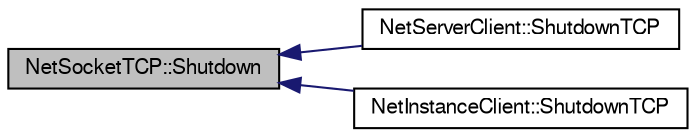 digraph G
{
  edge [fontname="FreeSans",fontsize="10",labelfontname="FreeSans",labelfontsize="10"];
  node [fontname="FreeSans",fontsize="10",shape=record];
  rankdir=LR;
  Node1 [label="NetSocketTCP::Shutdown",height=0.2,width=0.4,color="black", fillcolor="grey75", style="filled" fontcolor="black"];
  Node1 -> Node2 [dir=back,color="midnightblue",fontsize="10",style="solid"];
  Node2 [label="NetServerClient::ShutdownTCP",height=0.2,width=0.4,color="black", fillcolor="white", style="filled",URL="$class_net_server_client.html#aaeaf9e57ae29a7fcd3353ca7aa564423"];
  Node1 -> Node3 [dir=back,color="midnightblue",fontsize="10",style="solid"];
  Node3 [label="NetInstanceClient::ShutdownTCP",height=0.2,width=0.4,color="black", fillcolor="white", style="filled",URL="$class_net_instance_client.html#a0945d7abd01ea2a02eef7eb7ae686b95"];
}
